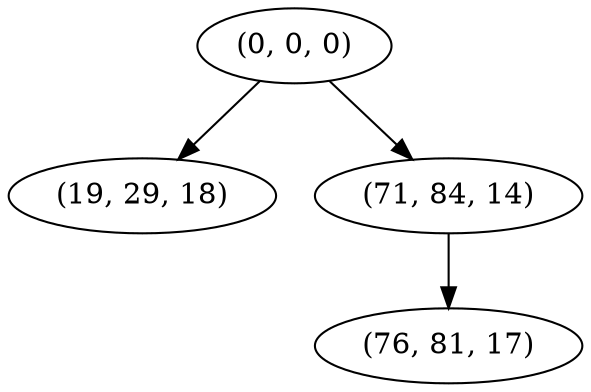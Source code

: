 digraph tree {
    "(0, 0, 0)";
    "(19, 29, 18)";
    "(71, 84, 14)";
    "(76, 81, 17)";
    "(0, 0, 0)" -> "(19, 29, 18)";
    "(0, 0, 0)" -> "(71, 84, 14)";
    "(71, 84, 14)" -> "(76, 81, 17)";
}
